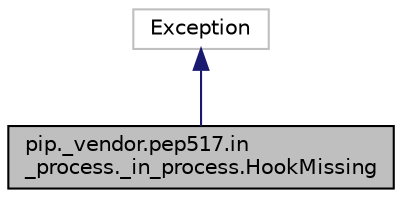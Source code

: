 digraph "pip._vendor.pep517.in_process._in_process.HookMissing"
{
 // LATEX_PDF_SIZE
  edge [fontname="Helvetica",fontsize="10",labelfontname="Helvetica",labelfontsize="10"];
  node [fontname="Helvetica",fontsize="10",shape=record];
  Node1 [label="pip._vendor.pep517.in\l_process._in_process.HookMissing",height=0.2,width=0.4,color="black", fillcolor="grey75", style="filled", fontcolor="black",tooltip=" "];
  Node2 -> Node1 [dir="back",color="midnightblue",fontsize="10",style="solid"];
  Node2 [label="Exception",height=0.2,width=0.4,color="grey75", fillcolor="white", style="filled",tooltip=" "];
}
